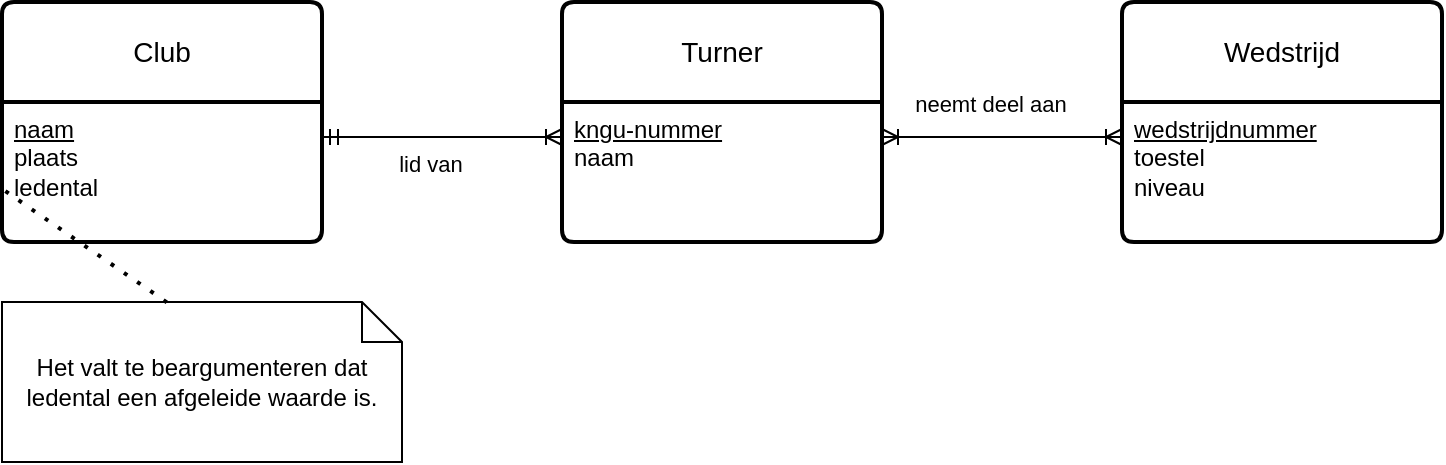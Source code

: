 <mxfile version="28.1.2">
  <diagram id="R2lEEEUBdFMjLlhIrx00" name="Page-1">
    <mxGraphModel dx="1028" dy="611" grid="1" gridSize="10" guides="1" tooltips="1" connect="1" arrows="1" fold="1" page="1" pageScale="1" pageWidth="850" pageHeight="1100" math="0" shadow="0" extFonts="Permanent Marker^https://fonts.googleapis.com/css?family=Permanent+Marker">
      <root>
        <mxCell id="0" />
        <mxCell id="1" parent="0" />
        <mxCell id="7aWe7pPsqnbwsjY7iVeB-1" value="Turner" style="swimlane;childLayout=stackLayout;horizontal=1;startSize=50;horizontalStack=0;rounded=1;fontSize=14;fontStyle=0;strokeWidth=2;resizeParent=0;resizeLast=1;shadow=0;dashed=0;align=center;arcSize=4;whiteSpace=wrap;html=1;" parent="1" vertex="1">
          <mxGeometry x="320" y="40" width="160" height="120" as="geometry" />
        </mxCell>
        <mxCell id="7aWe7pPsqnbwsjY7iVeB-2" value="&lt;u&gt;kngu-nummer&lt;/u&gt;&lt;div&gt;naam&lt;/div&gt;" style="align=left;strokeColor=none;fillColor=none;spacingLeft=4;spacingRight=4;fontSize=12;verticalAlign=top;resizable=0;rotatable=0;part=1;html=1;whiteSpace=wrap;" parent="7aWe7pPsqnbwsjY7iVeB-1" vertex="1">
          <mxGeometry y="50" width="160" height="70" as="geometry" />
        </mxCell>
        <mxCell id="7aWe7pPsqnbwsjY7iVeB-3" value="Club" style="swimlane;childLayout=stackLayout;horizontal=1;startSize=50;horizontalStack=0;rounded=1;fontSize=14;fontStyle=0;strokeWidth=2;resizeParent=0;resizeLast=1;shadow=0;dashed=0;align=center;arcSize=4;whiteSpace=wrap;html=1;" parent="1" vertex="1">
          <mxGeometry x="40" y="40" width="160" height="120" as="geometry" />
        </mxCell>
        <mxCell id="7aWe7pPsqnbwsjY7iVeB-4" value="&lt;u&gt;naam&lt;/u&gt;&lt;div&gt;plaats&lt;/div&gt;&lt;div&gt;ledental&lt;/div&gt;" style="align=left;strokeColor=none;fillColor=none;spacingLeft=4;spacingRight=4;fontSize=12;verticalAlign=top;resizable=0;rotatable=0;part=1;html=1;whiteSpace=wrap;" parent="7aWe7pPsqnbwsjY7iVeB-3" vertex="1">
          <mxGeometry y="50" width="160" height="70" as="geometry" />
        </mxCell>
        <mxCell id="7aWe7pPsqnbwsjY7iVeB-9" value="Wedstrijd" style="swimlane;childLayout=stackLayout;horizontal=1;startSize=50;horizontalStack=0;rounded=1;fontSize=14;fontStyle=0;strokeWidth=2;resizeParent=0;resizeLast=1;shadow=0;dashed=0;align=center;arcSize=4;whiteSpace=wrap;html=1;" parent="1" vertex="1">
          <mxGeometry x="600" y="40" width="160" height="120" as="geometry" />
        </mxCell>
        <mxCell id="7aWe7pPsqnbwsjY7iVeB-10" value="&lt;u&gt;wedstrijdnummer&lt;/u&gt;&lt;div&gt;toestel&lt;/div&gt;&lt;div&gt;niveau&lt;/div&gt;" style="align=left;strokeColor=none;fillColor=none;spacingLeft=4;spacingRight=4;fontSize=12;verticalAlign=top;resizable=0;rotatable=0;part=1;html=1;whiteSpace=wrap;" parent="7aWe7pPsqnbwsjY7iVeB-9" vertex="1">
          <mxGeometry y="50" width="160" height="70" as="geometry" />
        </mxCell>
        <mxCell id="7aWe7pPsqnbwsjY7iVeB-11" value="" style="endArrow=ERoneToMany;html=1;rounded=0;exitX=1;exitY=0.25;exitDx=0;exitDy=0;entryX=0;entryY=0.25;entryDx=0;entryDy=0;startArrow=ERmandOne;startFill=0;endFill=0;" parent="1" source="7aWe7pPsqnbwsjY7iVeB-4" target="7aWe7pPsqnbwsjY7iVeB-2" edge="1">
          <mxGeometry relative="1" as="geometry">
            <mxPoint x="260" y="300" as="sourcePoint" />
            <mxPoint x="420" y="300" as="targetPoint" />
          </mxGeometry>
        </mxCell>
        <mxCell id="7aWe7pPsqnbwsjY7iVeB-14" value="lid van" style="edgeLabel;html=1;align=center;verticalAlign=middle;resizable=0;points=[];" parent="7aWe7pPsqnbwsjY7iVeB-11" vertex="1" connectable="0">
          <mxGeometry x="-0.11" y="3" relative="1" as="geometry">
            <mxPoint y="16" as="offset" />
          </mxGeometry>
        </mxCell>
        <mxCell id="7aWe7pPsqnbwsjY7iVeB-12" value="" style="endArrow=ERoneToMany;html=1;rounded=0;exitX=1;exitY=0.25;exitDx=0;exitDy=0;entryX=0;entryY=0.25;entryDx=0;entryDy=0;startArrow=ERoneToMany;startFill=0;endFill=0;" parent="1" source="7aWe7pPsqnbwsjY7iVeB-2" target="7aWe7pPsqnbwsjY7iVeB-10" edge="1">
          <mxGeometry relative="1" as="geometry">
            <mxPoint x="520" y="260" as="sourcePoint" />
            <mxPoint x="680" y="260" as="targetPoint" />
          </mxGeometry>
        </mxCell>
        <mxCell id="7aWe7pPsqnbwsjY7iVeB-15" value="neemt deel aan" style="edgeLabel;html=1;align=center;verticalAlign=middle;resizable=0;points=[];" parent="7aWe7pPsqnbwsjY7iVeB-12" vertex="1" connectable="0">
          <mxGeometry x="-0.11" y="2" relative="1" as="geometry">
            <mxPoint y="-15" as="offset" />
          </mxGeometry>
        </mxCell>
        <mxCell id="7aWe7pPsqnbwsjY7iVeB-16" value="Het valt te beargumenteren dat ledental een afgeleide waarde is." style="shape=note;size=20;whiteSpace=wrap;html=1;" parent="1" vertex="1">
          <mxGeometry x="40" y="190" width="200" height="80" as="geometry" />
        </mxCell>
        <mxCell id="XiMKyzaSkR-OPNnOojOJ-1" value="" style="endArrow=none;dashed=1;html=1;dashPattern=1 3;strokeWidth=2;rounded=0;exitX=0.412;exitY=0.002;exitDx=0;exitDy=0;exitPerimeter=0;entryX=0;entryY=0.62;entryDx=0;entryDy=0;entryPerimeter=0;" parent="1" source="7aWe7pPsqnbwsjY7iVeB-16" target="7aWe7pPsqnbwsjY7iVeB-4" edge="1">
          <mxGeometry width="50" height="50" relative="1" as="geometry">
            <mxPoint x="50" y="190" as="sourcePoint" />
            <mxPoint x="470" y="290" as="targetPoint" />
          </mxGeometry>
        </mxCell>
      </root>
    </mxGraphModel>
  </diagram>
</mxfile>
